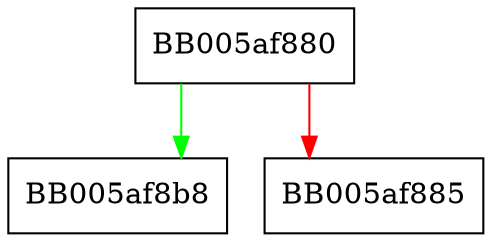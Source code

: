 digraph md_free {
  node [shape="box"];
  graph [splines=ortho];
  BB005af880 -> BB005af8b8 [color="green"];
  BB005af880 -> BB005af885 [color="red"];
}